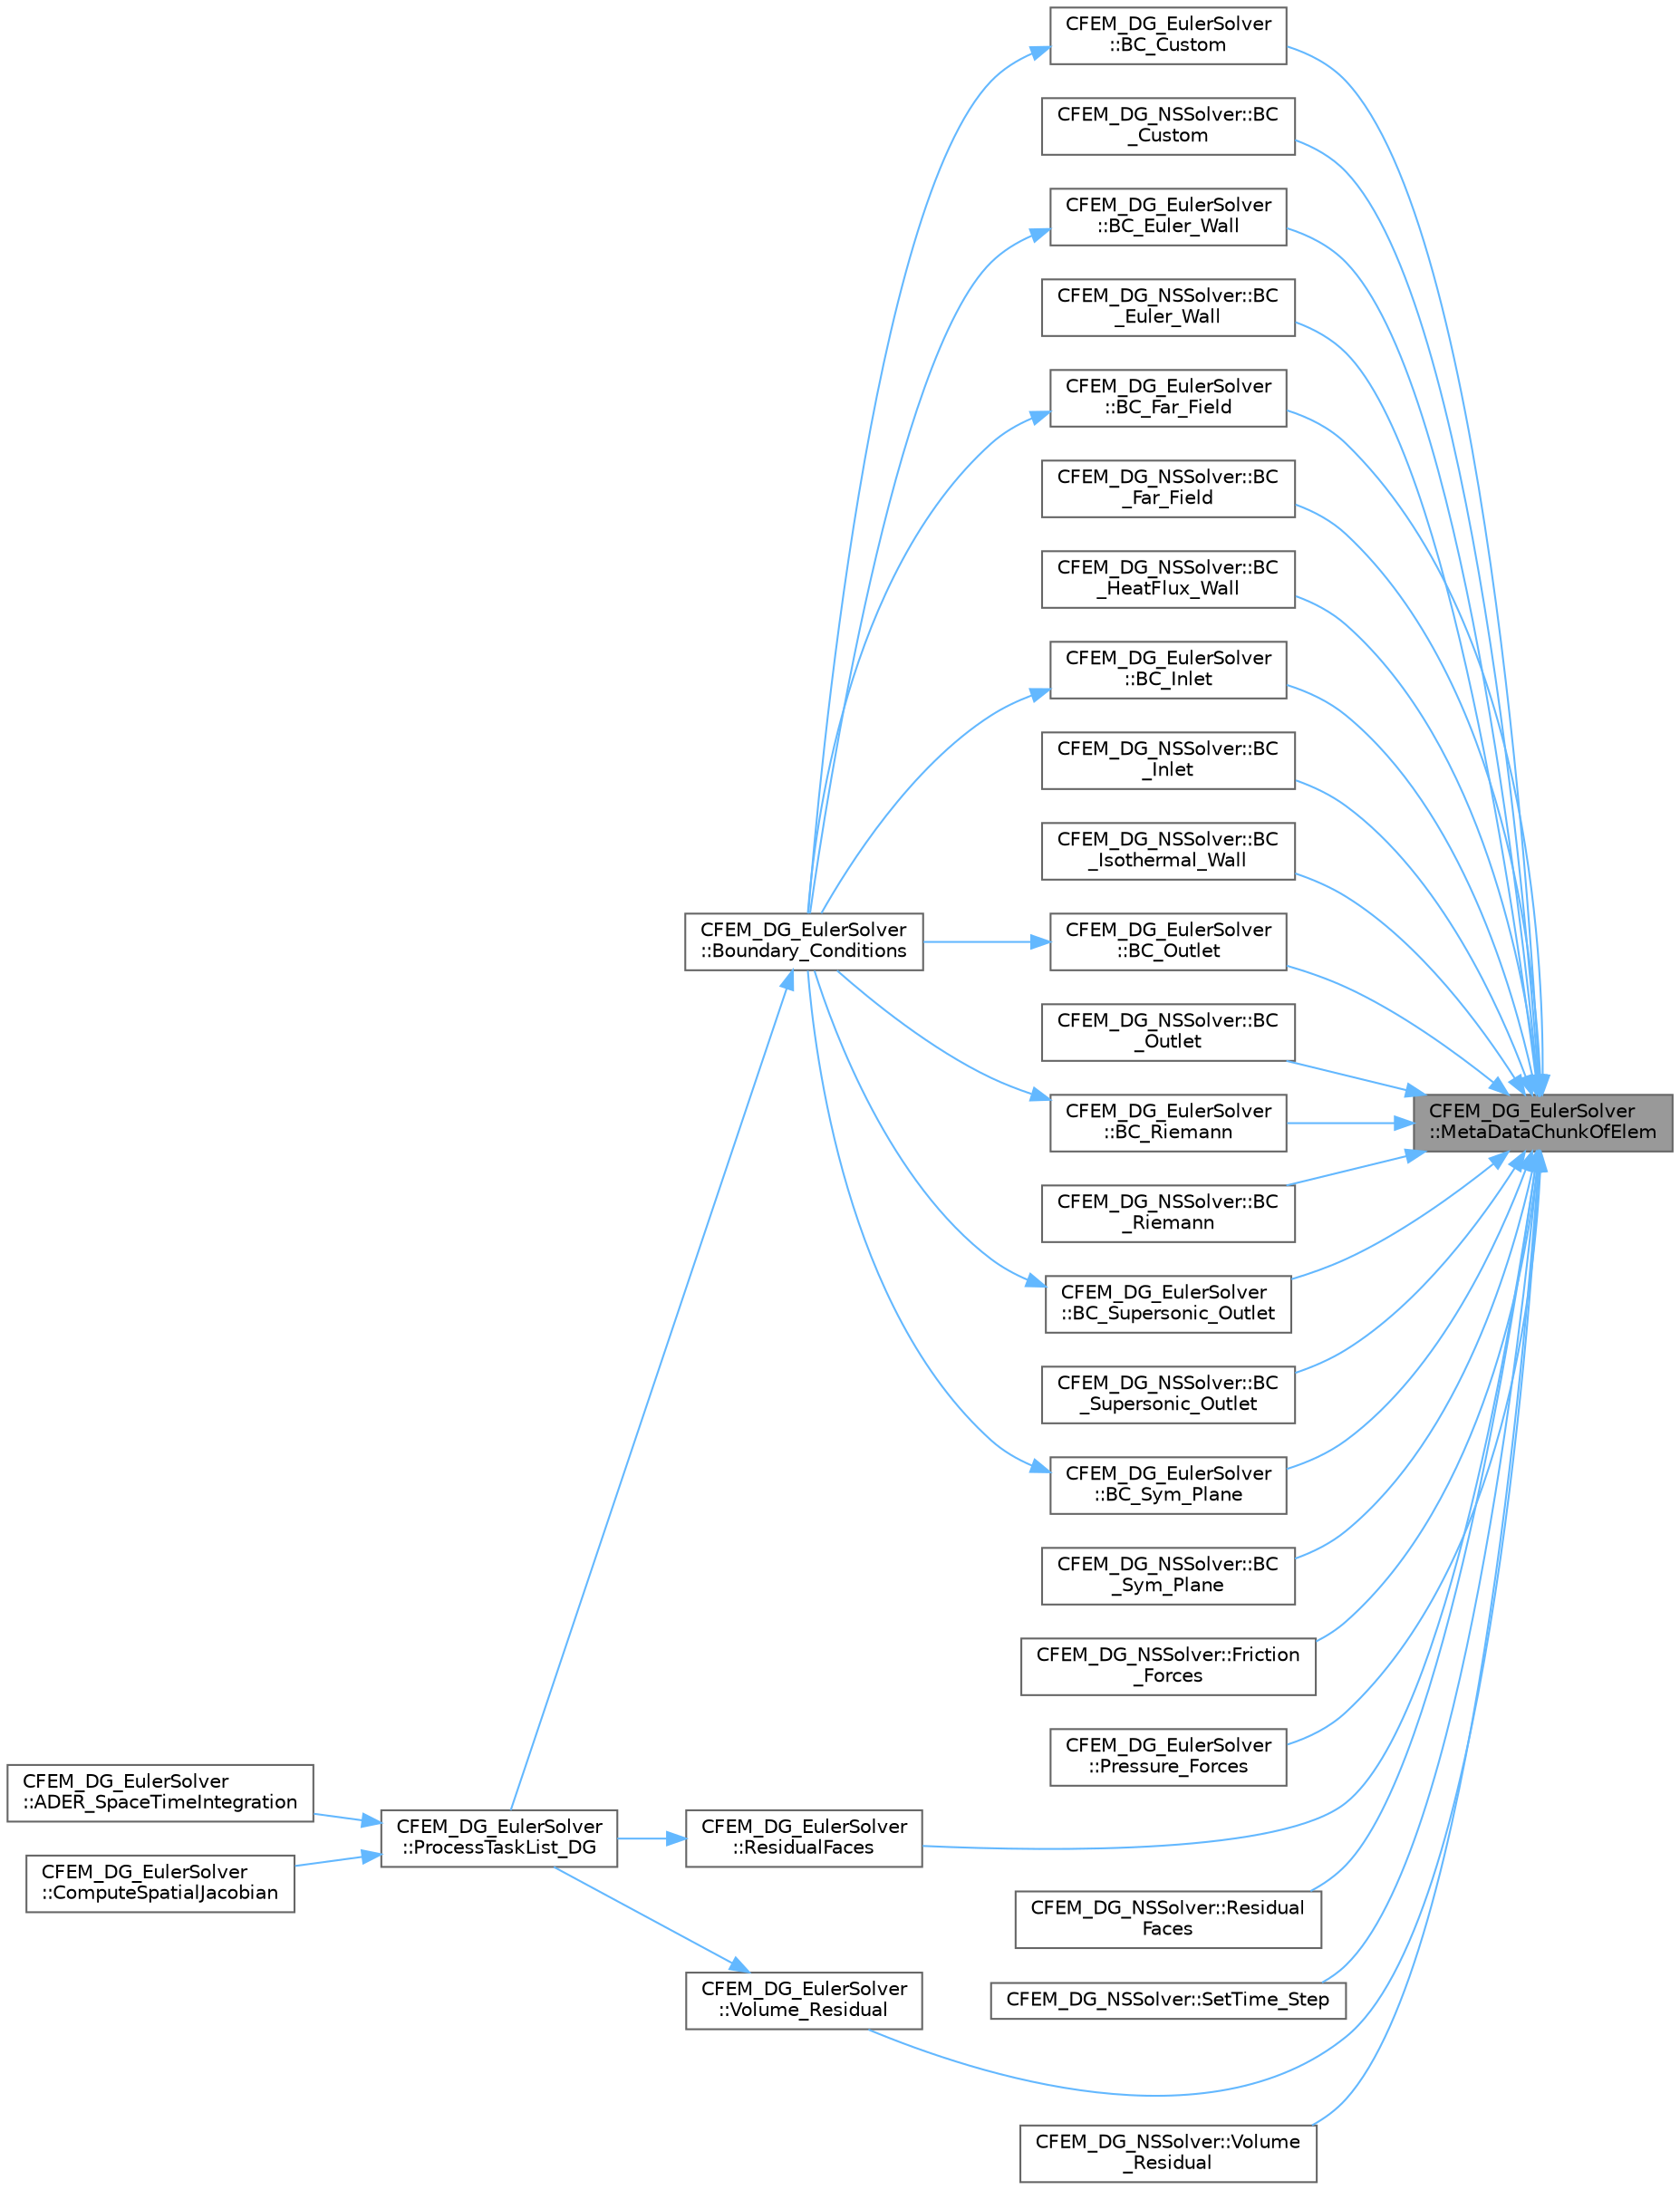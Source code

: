 digraph "CFEM_DG_EulerSolver::MetaDataChunkOfElem"
{
 // LATEX_PDF_SIZE
  bgcolor="transparent";
  edge [fontname=Helvetica,fontsize=10,labelfontname=Helvetica,labelfontsize=10];
  node [fontname=Helvetica,fontsize=10,shape=box,height=0.2,width=0.4];
  rankdir="RL";
  Node1 [id="Node000001",label="CFEM_DG_EulerSolver\l::MetaDataChunkOfElem",height=0.2,width=0.4,color="gray40", fillcolor="grey60", style="filled", fontcolor="black",tooltip="Template function, which determines some meta data for the chunk of elements/faces that must be treat..."];
  Node1 -> Node2 [id="edge1_Node000001_Node000002",dir="back",color="steelblue1",style="solid",tooltip=" "];
  Node2 [id="Node000002",label="CFEM_DG_EulerSolver\l::BC_Custom",height=0.2,width=0.4,color="grey40", fillcolor="white", style="filled",URL="$classCFEM__DG__EulerSolver.html#a0e63fc77fc810025d45bfd8e0bf4d6dd",tooltip="Impose the user customized boundary condition. It is a virtual function, because for Navier-Stokes it..."];
  Node2 -> Node3 [id="edge2_Node000002_Node000003",dir="back",color="steelblue1",style="solid",tooltip=" "];
  Node3 [id="Node000003",label="CFEM_DG_EulerSolver\l::Boundary_Conditions",height=0.2,width=0.4,color="grey40", fillcolor="white", style="filled",URL="$classCFEM__DG__EulerSolver.html#ae37f8eba6d7793bc4edb5de6e26f992d",tooltip="Function, which computes the spatial residual for the DG discretization."];
  Node3 -> Node4 [id="edge3_Node000003_Node000004",dir="back",color="steelblue1",style="solid",tooltip=" "];
  Node4 [id="Node000004",label="CFEM_DG_EulerSolver\l::ProcessTaskList_DG",height=0.2,width=0.4,color="grey40", fillcolor="white", style="filled",URL="$classCFEM__DG__EulerSolver.html#ae807ca68b2d465020b63d617d54e339a",tooltip="Function, which processes the list of tasks to be executed by the DG solver."];
  Node4 -> Node5 [id="edge4_Node000004_Node000005",dir="back",color="steelblue1",style="solid",tooltip=" "];
  Node5 [id="Node000005",label="CFEM_DG_EulerSolver\l::ADER_SpaceTimeIntegration",height=0.2,width=0.4,color="grey40", fillcolor="white", style="filled",URL="$classCFEM__DG__EulerSolver.html#a0fe3772f40c29248f26fb08fa215af4e",tooltip="Function, to carry out the space time integration for ADER with time accurate local time stepping."];
  Node4 -> Node6 [id="edge5_Node000004_Node000006",dir="back",color="steelblue1",style="solid",tooltip=" "];
  Node6 [id="Node000006",label="CFEM_DG_EulerSolver\l::ComputeSpatialJacobian",height=0.2,width=0.4,color="grey40", fillcolor="white", style="filled",URL="$classCFEM__DG__EulerSolver.html#a370cb798d700bb080b52ec22834f78da",tooltip="Function, which controls the computation of the spatial Jacobian."];
  Node1 -> Node7 [id="edge6_Node000001_Node000007",dir="back",color="steelblue1",style="solid",tooltip=" "];
  Node7 [id="Node000007",label="CFEM_DG_NSSolver::BC\l_Custom",height=0.2,width=0.4,color="grey40", fillcolor="white", style="filled",URL="$classCFEM__DG__NSSolver.html#acd2193a119fc1162909b554e8acf11b2",tooltip="Impose the user customized boundary condition."];
  Node1 -> Node8 [id="edge7_Node000001_Node000008",dir="back",color="steelblue1",style="solid",tooltip=" "];
  Node8 [id="Node000008",label="CFEM_DG_EulerSolver\l::BC_Euler_Wall",height=0.2,width=0.4,color="grey40", fillcolor="white", style="filled",URL="$classCFEM__DG__EulerSolver.html#a8f81a6011b17cbb65c8be69d517e8faf",tooltip="Impose via the residual the Euler wall boundary condition. It is a virtual function,..."];
  Node8 -> Node3 [id="edge8_Node000008_Node000003",dir="back",color="steelblue1",style="solid",tooltip=" "];
  Node1 -> Node9 [id="edge9_Node000001_Node000009",dir="back",color="steelblue1",style="solid",tooltip=" "];
  Node9 [id="Node000009",label="CFEM_DG_NSSolver::BC\l_Euler_Wall",height=0.2,width=0.4,color="grey40", fillcolor="white", style="filled",URL="$classCFEM__DG__NSSolver.html#a3bc4438cb7e9feb7f388d4ba87745996",tooltip="Impose via the residual the Euler wall boundary condition."];
  Node1 -> Node10 [id="edge10_Node000001_Node000010",dir="back",color="steelblue1",style="solid",tooltip=" "];
  Node10 [id="Node000010",label="CFEM_DG_EulerSolver\l::BC_Far_Field",height=0.2,width=0.4,color="grey40", fillcolor="white", style="filled",URL="$classCFEM__DG__EulerSolver.html#a48b8a50d3e9deee07bd02a30249f6f6d",tooltip="Impose the far-field boundary condition. It is a virtual function, because for Navier-Stokes it is ov..."];
  Node10 -> Node3 [id="edge11_Node000010_Node000003",dir="back",color="steelblue1",style="solid",tooltip=" "];
  Node1 -> Node11 [id="edge12_Node000001_Node000011",dir="back",color="steelblue1",style="solid",tooltip=" "];
  Node11 [id="Node000011",label="CFEM_DG_NSSolver::BC\l_Far_Field",height=0.2,width=0.4,color="grey40", fillcolor="white", style="filled",URL="$classCFEM__DG__NSSolver.html#a4eff2ed485808a8a96cb9bb9c7936058",tooltip="Impose the far-field boundary condition."];
  Node1 -> Node12 [id="edge13_Node000001_Node000012",dir="back",color="steelblue1",style="solid",tooltip=" "];
  Node12 [id="Node000012",label="CFEM_DG_NSSolver::BC\l_HeatFlux_Wall",height=0.2,width=0.4,color="grey40", fillcolor="white", style="filled",URL="$classCFEM__DG__NSSolver.html#ac55acb75de727685caa05b9273267f8e",tooltip="Impose a constant heat-flux condition at the wall."];
  Node1 -> Node13 [id="edge14_Node000001_Node000013",dir="back",color="steelblue1",style="solid",tooltip=" "];
  Node13 [id="Node000013",label="CFEM_DG_EulerSolver\l::BC_Inlet",height=0.2,width=0.4,color="grey40", fillcolor="white", style="filled",URL="$classCFEM__DG__EulerSolver.html#ade8441a575543603f4e4218fb52e33a2",tooltip="Impose the subsonic inlet boundary condition. It is a virtual function, because for Navier-Stokes it ..."];
  Node13 -> Node3 [id="edge15_Node000013_Node000003",dir="back",color="steelblue1",style="solid",tooltip=" "];
  Node1 -> Node14 [id="edge16_Node000001_Node000014",dir="back",color="steelblue1",style="solid",tooltip=" "];
  Node14 [id="Node000014",label="CFEM_DG_NSSolver::BC\l_Inlet",height=0.2,width=0.4,color="grey40", fillcolor="white", style="filled",URL="$classCFEM__DG__NSSolver.html#a08d05db7c9f0a94dec17ab1eecd5c44d",tooltip="Impose the subsonic inlet boundary condition."];
  Node1 -> Node15 [id="edge17_Node000001_Node000015",dir="back",color="steelblue1",style="solid",tooltip=" "];
  Node15 [id="Node000015",label="CFEM_DG_NSSolver::BC\l_Isothermal_Wall",height=0.2,width=0.4,color="grey40", fillcolor="white", style="filled",URL="$classCFEM__DG__NSSolver.html#aea70aaab1228b018aab7f2d588de9704",tooltip="Impose an isothermal condition at the wall."];
  Node1 -> Node16 [id="edge18_Node000001_Node000016",dir="back",color="steelblue1",style="solid",tooltip=" "];
  Node16 [id="Node000016",label="CFEM_DG_EulerSolver\l::BC_Outlet",height=0.2,width=0.4,color="grey40", fillcolor="white", style="filled",URL="$classCFEM__DG__EulerSolver.html#a869796e928f7618ea7f47d9ebc80cf76",tooltip="Impose the outlet boundary condition.It is a virtual function, because for Navier-Stokes it is overwr..."];
  Node16 -> Node3 [id="edge19_Node000016_Node000003",dir="back",color="steelblue1",style="solid",tooltip=" "];
  Node1 -> Node17 [id="edge20_Node000001_Node000017",dir="back",color="steelblue1",style="solid",tooltip=" "];
  Node17 [id="Node000017",label="CFEM_DG_NSSolver::BC\l_Outlet",height=0.2,width=0.4,color="grey40", fillcolor="white", style="filled",URL="$classCFEM__DG__NSSolver.html#afa7d6c1243dd1f7a29408f272c26b02d",tooltip="Impose the outlet boundary condition."];
  Node1 -> Node18 [id="edge21_Node000001_Node000018",dir="back",color="steelblue1",style="solid",tooltip=" "];
  Node18 [id="Node000018",label="CFEM_DG_EulerSolver\l::BC_Riemann",height=0.2,width=0.4,color="grey40", fillcolor="white", style="filled",URL="$classCFEM__DG__EulerSolver.html#aaff04081aba8d9e24f0e615161e8020f",tooltip="Impose the boundary condition using characteristic reconstruction. It is a virtual function,..."];
  Node18 -> Node3 [id="edge22_Node000018_Node000003",dir="back",color="steelblue1",style="solid",tooltip=" "];
  Node1 -> Node19 [id="edge23_Node000001_Node000019",dir="back",color="steelblue1",style="solid",tooltip=" "];
  Node19 [id="Node000019",label="CFEM_DG_NSSolver::BC\l_Riemann",height=0.2,width=0.4,color="grey40", fillcolor="white", style="filled",URL="$classCFEM__DG__NSSolver.html#a22b8079ccea001f1a35d236bfb2750d4",tooltip="Impose the boundary condition using characteristic reconstruction."];
  Node1 -> Node20 [id="edge24_Node000001_Node000020",dir="back",color="steelblue1",style="solid",tooltip=" "];
  Node20 [id="Node000020",label="CFEM_DG_EulerSolver\l::BC_Supersonic_Outlet",height=0.2,width=0.4,color="grey40", fillcolor="white", style="filled",URL="$classCFEM__DG__EulerSolver.html#a99232a4f053e949762b0919a6c288c73",tooltip="Impose the supersonic outlet boundary condition. It is a virtual function, because for Navier-Stokes ..."];
  Node20 -> Node3 [id="edge25_Node000020_Node000003",dir="back",color="steelblue1",style="solid",tooltip=" "];
  Node1 -> Node21 [id="edge26_Node000001_Node000021",dir="back",color="steelblue1",style="solid",tooltip=" "];
  Node21 [id="Node000021",label="CFEM_DG_NSSolver::BC\l_Supersonic_Outlet",height=0.2,width=0.4,color="grey40", fillcolor="white", style="filled",URL="$classCFEM__DG__NSSolver.html#a2c5840cbba7a0cf9048a5465eab883b4",tooltip="Impose the supersonic outlet boundary condition."];
  Node1 -> Node22 [id="edge27_Node000001_Node000022",dir="back",color="steelblue1",style="solid",tooltip=" "];
  Node22 [id="Node000022",label="CFEM_DG_EulerSolver\l::BC_Sym_Plane",height=0.2,width=0.4,color="grey40", fillcolor="white", style="filled",URL="$classCFEM__DG__EulerSolver.html#a002d30c9052117b77a33d1f290b1195b",tooltip="Impose the symmetry boundary condition. It is a virtual function, because for Navier-Stokes it is ove..."];
  Node22 -> Node3 [id="edge28_Node000022_Node000003",dir="back",color="steelblue1",style="solid",tooltip=" "];
  Node1 -> Node23 [id="edge29_Node000001_Node000023",dir="back",color="steelblue1",style="solid",tooltip=" "];
  Node23 [id="Node000023",label="CFEM_DG_NSSolver::BC\l_Sym_Plane",height=0.2,width=0.4,color="grey40", fillcolor="white", style="filled",URL="$classCFEM__DG__NSSolver.html#a44020ceaf82c37e386385366c6cda7a5",tooltip="Impose the symmetry boundary condition using the residual."];
  Node1 -> Node24 [id="edge30_Node000001_Node000024",dir="back",color="steelblue1",style="solid",tooltip=" "];
  Node24 [id="Node000024",label="CFEM_DG_NSSolver::Friction\l_Forces",height=0.2,width=0.4,color="grey40", fillcolor="white", style="filled",URL="$classCFEM__DG__NSSolver.html#a5118d674e7eb6f4865fb53f6f20eac1c",tooltip="Compute the viscous forces and all the addimensional coefficients."];
  Node1 -> Node25 [id="edge31_Node000001_Node000025",dir="back",color="steelblue1",style="solid",tooltip=" "];
  Node25 [id="Node000025",label="CFEM_DG_EulerSolver\l::Pressure_Forces",height=0.2,width=0.4,color="grey40", fillcolor="white", style="filled",URL="$classCFEM__DG__EulerSolver.html#a218c89d657364d7282515fec1d2453bc",tooltip="Compute the pressure forces and all the adimensional coefficients."];
  Node1 -> Node26 [id="edge32_Node000001_Node000026",dir="back",color="steelblue1",style="solid",tooltip=" "];
  Node26 [id="Node000026",label="CFEM_DG_EulerSolver\l::ResidualFaces",height=0.2,width=0.4,color="grey40", fillcolor="white", style="filled",URL="$classCFEM__DG__EulerSolver.html#a8875e58364f55e735fc3732f545d5f29",tooltip="Compute the spatial residual for the given range of faces. It is a virtual function,..."];
  Node26 -> Node4 [id="edge33_Node000026_Node000004",dir="back",color="steelblue1",style="solid",tooltip=" "];
  Node1 -> Node27 [id="edge34_Node000001_Node000027",dir="back",color="steelblue1",style="solid",tooltip=" "];
  Node27 [id="Node000027",label="CFEM_DG_NSSolver::Residual\lFaces",height=0.2,width=0.4,color="grey40", fillcolor="white", style="filled",URL="$classCFEM__DG__NSSolver.html#a407d8b7c0f6944c2f08ee7fb9b28aa0c",tooltip="Compute the spatial residual for the given range of faces."];
  Node1 -> Node28 [id="edge35_Node000001_Node000028",dir="back",color="steelblue1",style="solid",tooltip=" "];
  Node28 [id="Node000028",label="CFEM_DG_NSSolver::SetTime_Step",height=0.2,width=0.4,color="grey40", fillcolor="white", style="filled",URL="$classCFEM__DG__NSSolver.html#a1d77cb51e0eb51dfb95735ac965ac176",tooltip="Function to compute the time step for solving the Navier-Stokes equations."];
  Node1 -> Node29 [id="edge36_Node000001_Node000029",dir="back",color="steelblue1",style="solid",tooltip=" "];
  Node29 [id="Node000029",label="CFEM_DG_EulerSolver\l::Volume_Residual",height=0.2,width=0.4,color="grey40", fillcolor="white", style="filled",URL="$classCFEM__DG__EulerSolver.html#ae6c2fff0649a4d8fd723ee9776778003",tooltip="Compute the volume contributions to the spatial residual. It is a virtual function,..."];
  Node29 -> Node4 [id="edge37_Node000029_Node000004",dir="back",color="steelblue1",style="solid",tooltip=" "];
  Node1 -> Node30 [id="edge38_Node000001_Node000030",dir="back",color="steelblue1",style="solid",tooltip=" "];
  Node30 [id="Node000030",label="CFEM_DG_NSSolver::Volume\l_Residual",height=0.2,width=0.4,color="grey40", fillcolor="white", style="filled",URL="$classCFEM__DG__NSSolver.html#ace5ac45857734f2e764b4072249e5c2d",tooltip="Compute the volume contributions to the spatial residual."];
}
